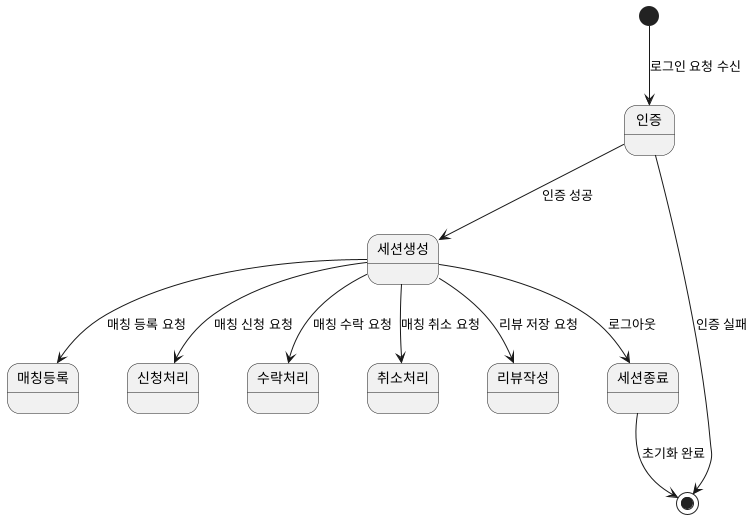 @startuml
[*] --> 인증 : 로그인 요청 수신

인증 --> 세션생성 : 인증 성공
인증 --> [*] : 인증 실패

세션생성 --> 매칭등록 : 매칭 등록 요청
세션생성 --> 신청처리 : 매칭 신청 요청
세션생성 --> 수락처리 : 매칭 수락 요청
세션생성 --> 취소처리 : 매칭 취소 요청
세션생성 --> 리뷰작성 : 리뷰 저장 요청
세션생성 --> 세션종료 : 로그아웃

세션종료 --> [*] : 초기화 완료
@enduml